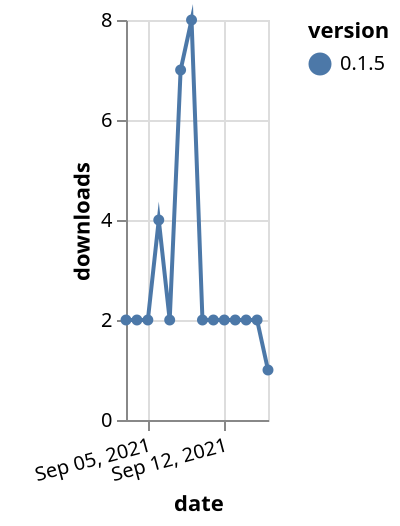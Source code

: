 {"$schema": "https://vega.github.io/schema/vega-lite/v5.json", "description": "A simple bar chart with embedded data.", "data": {"values": [{"date": "2021-09-03", "total": 3207, "delta": 2, "version": "0.1.5"}, {"date": "2021-09-04", "total": 3209, "delta": 2, "version": "0.1.5"}, {"date": "2021-09-05", "total": 3211, "delta": 2, "version": "0.1.5"}, {"date": "2021-09-06", "total": 3215, "delta": 4, "version": "0.1.5"}, {"date": "2021-09-07", "total": 3217, "delta": 2, "version": "0.1.5"}, {"date": "2021-09-08", "total": 3224, "delta": 7, "version": "0.1.5"}, {"date": "2021-09-09", "total": 3232, "delta": 8, "version": "0.1.5"}, {"date": "2021-09-10", "total": 3234, "delta": 2, "version": "0.1.5"}, {"date": "2021-09-11", "total": 3236, "delta": 2, "version": "0.1.5"}, {"date": "2021-09-12", "total": 3238, "delta": 2, "version": "0.1.5"}, {"date": "2021-09-13", "total": 3240, "delta": 2, "version": "0.1.5"}, {"date": "2021-09-14", "total": 3242, "delta": 2, "version": "0.1.5"}, {"date": "2021-09-15", "total": 3244, "delta": 2, "version": "0.1.5"}, {"date": "2021-09-16", "total": 3245, "delta": 1, "version": "0.1.5"}]}, "width": "container", "mark": {"type": "line", "point": {"filled": true}}, "encoding": {"x": {"field": "date", "type": "temporal", "timeUnit": "yearmonthdate", "title": "date", "axis": {"labelAngle": -15}}, "y": {"field": "delta", "type": "quantitative", "title": "downloads"}, "color": {"field": "version", "type": "nominal"}, "tooltip": {"field": "delta"}}}